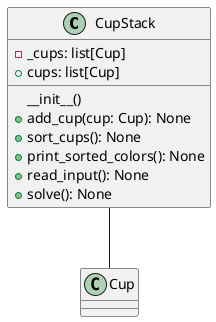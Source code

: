 @startuml
class CupStack {
    - _cups: list[Cup]
    __init__()
    + cups: list[Cup]
    + add_cup(cup: Cup): None
    + sort_cups(): None
    + print_sorted_colors(): None
    + read_input(): None
    + solve(): None
}
CupStack -- Cup
@enduml
